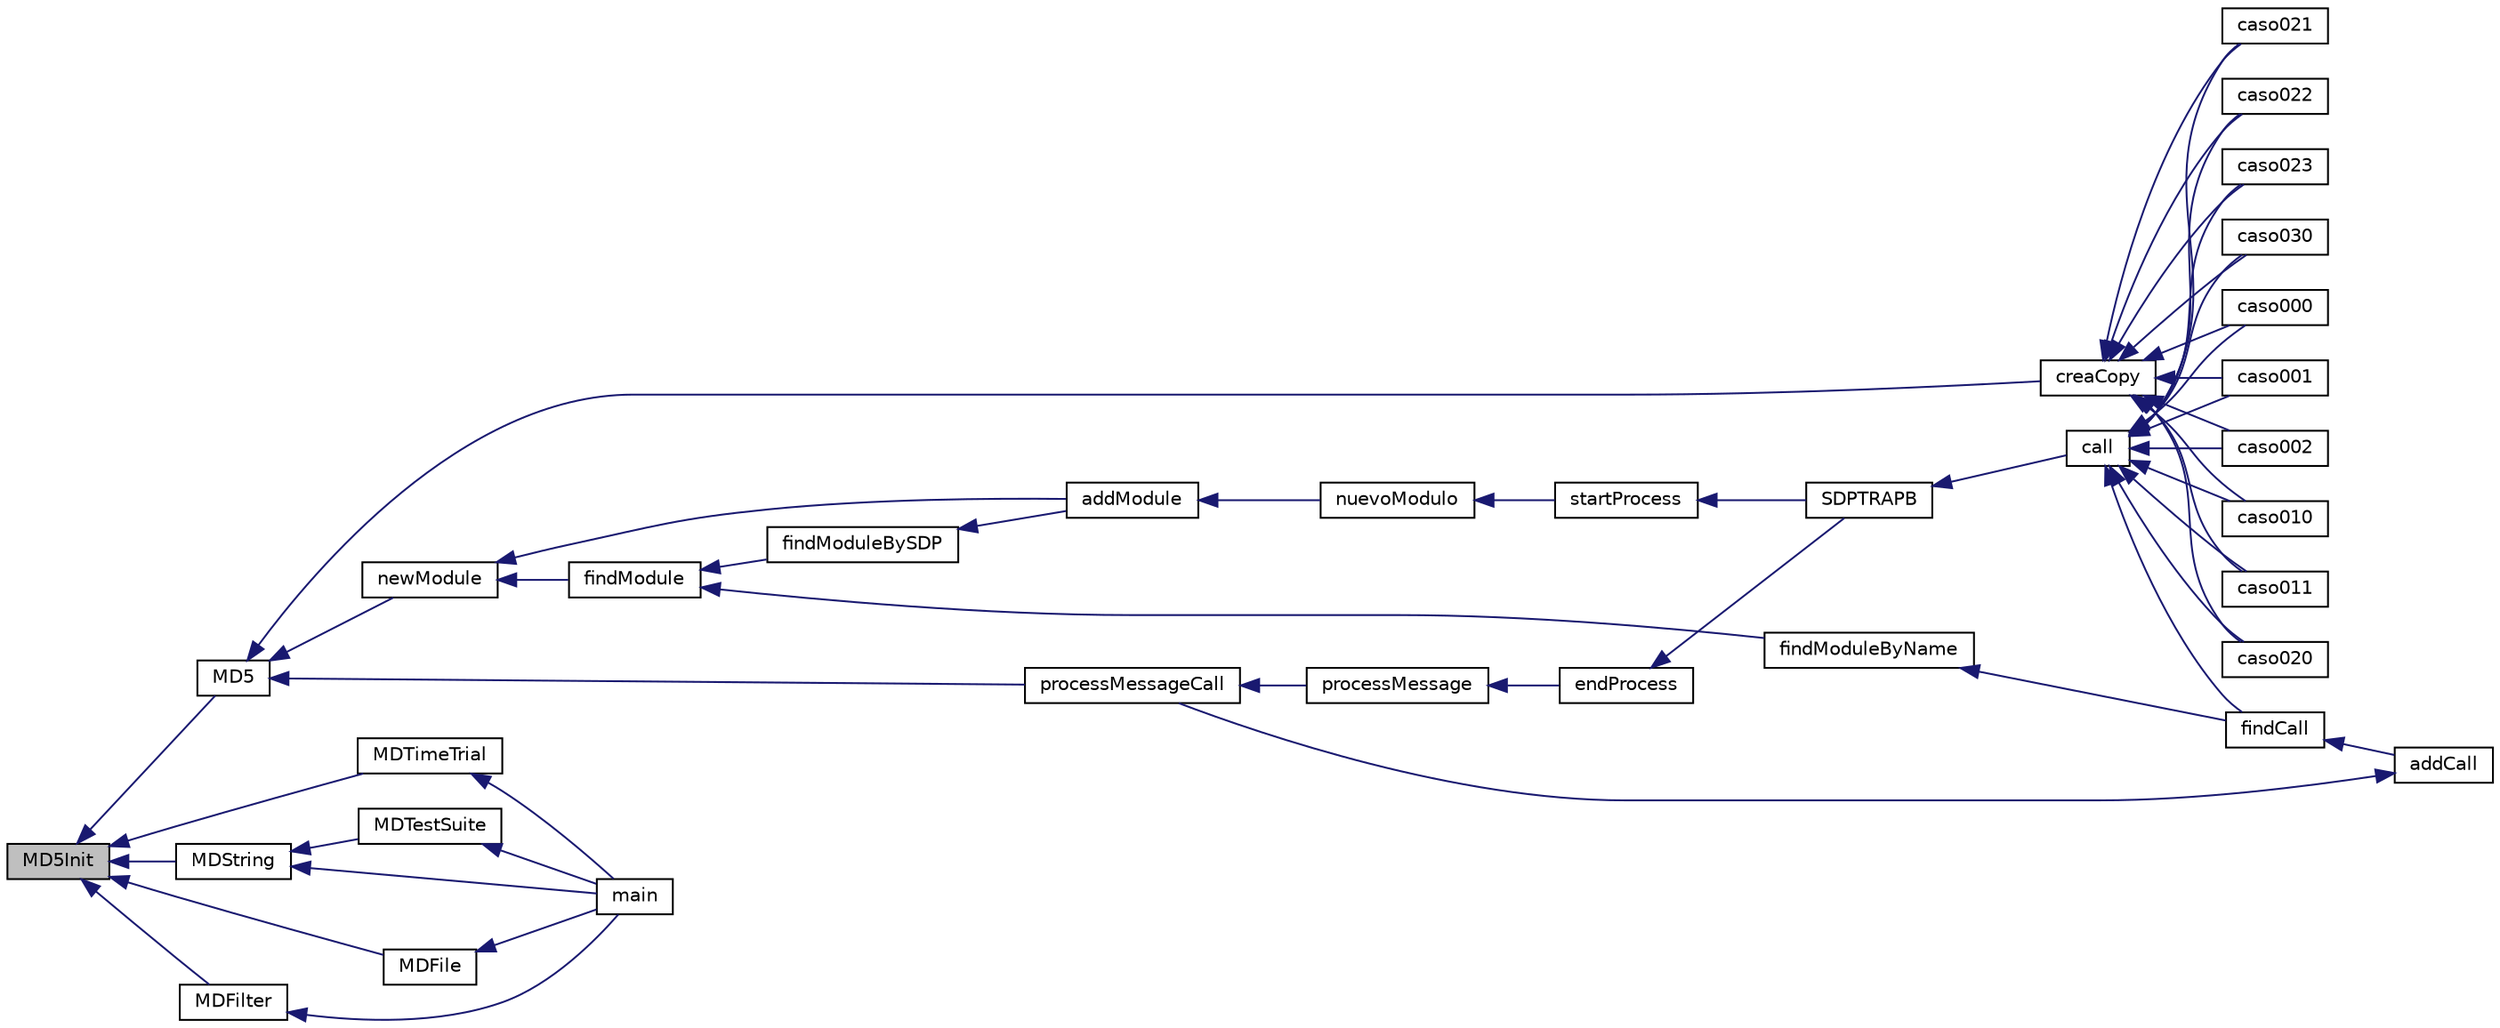 digraph "MD5Init"
{
  edge [fontname="Helvetica",fontsize="10",labelfontname="Helvetica",labelfontsize="10"];
  node [fontname="Helvetica",fontsize="10",shape=record];
  rankdir="LR";
  Node1 [label="MD5Init",height=0.2,width=0.4,color="black", fillcolor="grey75", style="filled", fontcolor="black"];
  Node1 -> Node2 [dir="back",color="midnightblue",fontsize="10",style="solid"];
  Node2 [label="MD5",height=0.2,width=0.4,color="black", fillcolor="white", style="filled",URL="$md5_8c.html#aa75a1419e565ea619428681420b59179"];
  Node2 -> Node3 [dir="back",color="midnightblue",fontsize="10",style="solid"];
  Node3 [label="processMessageCall",height=0.2,width=0.4,color="black", fillcolor="white", style="filled",URL="$messages_8c.html#a5c4b5bc4bbd5b78371891b44033225b2"];
  Node3 -> Node4 [dir="back",color="midnightblue",fontsize="10",style="solid"];
  Node4 [label="processMessage",height=0.2,width=0.4,color="black", fillcolor="white", style="filled",URL="$messages_8c.html#ad9a5bcb8859dbde9b0a6029b344b68cd"];
  Node4 -> Node5 [dir="back",color="midnightblue",fontsize="10",style="solid"];
  Node5 [label="endProcess",height=0.2,width=0.4,color="black", fillcolor="white", style="filled",URL="$_s_d_p_t_r_a_p_b_8c.html#aa42745580a553732a3f221db4d209801"];
  Node5 -> Node6 [dir="back",color="midnightblue",fontsize="10",style="solid"];
  Node6 [label="SDPTRAPB",height=0.2,width=0.4,color="black", fillcolor="white", style="filled",URL="$_s_d_p_t_r_a_p_b_8c.html#ae94cd489111188c3ccda942c856494f2"];
  Node6 -> Node7 [dir="back",color="midnightblue",fontsize="10",style="solid"];
  Node7 [label="call",height=0.2,width=0.4,color="black", fillcolor="white", style="filled",URL="$tst_functions_8c.html#ad404106300a4eba7630fc7a2b62dbd2e"];
  Node7 -> Node8 [dir="back",color="midnightblue",fontsize="10",style="solid"];
  Node8 [label="findCall",height=0.2,width=0.4,color="black", fillcolor="white", style="filled",URL="$modulos_8c.html#af7747e73680c46384ec80d5969c9b9d1"];
  Node8 -> Node9 [dir="back",color="midnightblue",fontsize="10",style="solid"];
  Node9 [label="addCall",height=0.2,width=0.4,color="black", fillcolor="white", style="filled",URL="$modulos_8c.html#a99eadd22b499b79658bd8b0ae82dd7bc"];
  Node9 -> Node3 [dir="back",color="midnightblue",fontsize="10",style="solid"];
  Node7 -> Node10 [dir="back",color="midnightblue",fontsize="10",style="solid"];
  Node10 [label="caso000",height=0.2,width=0.4,color="black", fillcolor="white", style="filled",URL="$tst_s_d_p_t_r_a_p_b_8c.html#a381922e0850fcf295cfa6ca4dad8e285"];
  Node7 -> Node11 [dir="back",color="midnightblue",fontsize="10",style="solid"];
  Node11 [label="caso001",height=0.2,width=0.4,color="black", fillcolor="white", style="filled",URL="$tst_s_d_p_t_r_a_p_b_8c.html#a530596048334769452fab0e8f132bd44"];
  Node7 -> Node12 [dir="back",color="midnightblue",fontsize="10",style="solid"];
  Node12 [label="caso002",height=0.2,width=0.4,color="black", fillcolor="white", style="filled",URL="$tst_s_d_p_t_r_a_p_b_8c.html#a6e2f28ac6331108f847b605da8ef7351"];
  Node7 -> Node13 [dir="back",color="midnightblue",fontsize="10",style="solid"];
  Node13 [label="caso010",height=0.2,width=0.4,color="black", fillcolor="white", style="filled",URL="$tst_s_d_p_t_r_a_p_b_8c.html#a74626e82b5be595c8e6853ddc0e436a0"];
  Node7 -> Node14 [dir="back",color="midnightblue",fontsize="10",style="solid"];
  Node14 [label="caso011",height=0.2,width=0.4,color="black", fillcolor="white", style="filled",URL="$tst_s_d_p_t_r_a_p_b_8c.html#ad315708b0cab72bf623f95a02cbf75eb"];
  Node7 -> Node15 [dir="back",color="midnightblue",fontsize="10",style="solid"];
  Node15 [label="caso020",height=0.2,width=0.4,color="black", fillcolor="white", style="filled",URL="$tst_s_d_p_t_r_a_p_b_8c.html#a0c86ec40714c6787c5cd5a514c7e2718"];
  Node7 -> Node16 [dir="back",color="midnightblue",fontsize="10",style="solid"];
  Node16 [label="caso021",height=0.2,width=0.4,color="black", fillcolor="white", style="filled",URL="$tst_s_d_p_t_r_a_p_b_8c.html#af57a1d8f4e576fac7358ea0215f335dd"];
  Node7 -> Node17 [dir="back",color="midnightblue",fontsize="10",style="solid"];
  Node17 [label="caso022",height=0.2,width=0.4,color="black", fillcolor="white", style="filled",URL="$tst_s_d_p_t_r_a_p_b_8c.html#a86e1803103de1b087599a1de20fa7618"];
  Node7 -> Node18 [dir="back",color="midnightblue",fontsize="10",style="solid"];
  Node18 [label="caso023",height=0.2,width=0.4,color="black", fillcolor="white", style="filled",URL="$tst_s_d_p_t_r_a_p_b_8c.html#a612b8af967a54e1d0b570a87d5638071"];
  Node7 -> Node19 [dir="back",color="midnightblue",fontsize="10",style="solid"];
  Node19 [label="caso030",height=0.2,width=0.4,color="black", fillcolor="white", style="filled",URL="$tst_s_d_p_t_r_a_p_b_8c.html#a3105d5232d7968ec5f04e434bc9dcac5"];
  Node2 -> Node20 [dir="back",color="midnightblue",fontsize="10",style="solid"];
  Node20 [label="newModule",height=0.2,width=0.4,color="black", fillcolor="white", style="filled",URL="$modulos_8c.html#a657a11252bee2a30b2e2f4e355badb3c"];
  Node20 -> Node21 [dir="back",color="midnightblue",fontsize="10",style="solid"];
  Node21 [label="addModule",height=0.2,width=0.4,color="black", fillcolor="white", style="filled",URL="$modulos_8c.html#a3f474d9711cf3cb795b314712a2e3ac0"];
  Node21 -> Node22 [dir="back",color="midnightblue",fontsize="10",style="solid"];
  Node22 [label="nuevoModulo",height=0.2,width=0.4,color="black", fillcolor="white", style="filled",URL="$_s_d_p_t_r_a_p_b_8c.html#a004616c530a9e96c121bf5aa81198eab"];
  Node22 -> Node23 [dir="back",color="midnightblue",fontsize="10",style="solid"];
  Node23 [label="startProcess",height=0.2,width=0.4,color="black", fillcolor="white", style="filled",URL="$_s_d_p_t_r_a_p_b_8c.html#ad67bdaaddcfa1424dad31c0b8187f829"];
  Node23 -> Node6 [dir="back",color="midnightblue",fontsize="10",style="solid"];
  Node20 -> Node24 [dir="back",color="midnightblue",fontsize="10",style="solid"];
  Node24 [label="findModule",height=0.2,width=0.4,color="black", fillcolor="white", style="filled",URL="$modulos_8c.html#a5529cc590957e9d813dbb71bc4db9dec"];
  Node24 -> Node25 [dir="back",color="midnightblue",fontsize="10",style="solid"];
  Node25 [label="findModuleBySDP",height=0.2,width=0.4,color="black", fillcolor="white", style="filled",URL="$modulos_8c.html#a0630639814484d4f148b8cb775499550"];
  Node25 -> Node21 [dir="back",color="midnightblue",fontsize="10",style="solid"];
  Node24 -> Node26 [dir="back",color="midnightblue",fontsize="10",style="solid"];
  Node26 [label="findModuleByName",height=0.2,width=0.4,color="black", fillcolor="white", style="filled",URL="$modulos_8c.html#aef1a885b24ebab07006ab20c1ad7eb00"];
  Node26 -> Node8 [dir="back",color="midnightblue",fontsize="10",style="solid"];
  Node2 -> Node27 [dir="back",color="midnightblue",fontsize="10",style="solid"];
  Node27 [label="creaCopy",height=0.2,width=0.4,color="black", fillcolor="white", style="filled",URL="$tst_functions_8c.html#af1c72887284ee2f2a9da6ed8fabbec93"];
  Node27 -> Node10 [dir="back",color="midnightblue",fontsize="10",style="solid"];
  Node27 -> Node11 [dir="back",color="midnightblue",fontsize="10",style="solid"];
  Node27 -> Node12 [dir="back",color="midnightblue",fontsize="10",style="solid"];
  Node27 -> Node13 [dir="back",color="midnightblue",fontsize="10",style="solid"];
  Node27 -> Node14 [dir="back",color="midnightblue",fontsize="10",style="solid"];
  Node27 -> Node15 [dir="back",color="midnightblue",fontsize="10",style="solid"];
  Node27 -> Node16 [dir="back",color="midnightblue",fontsize="10",style="solid"];
  Node27 -> Node17 [dir="back",color="midnightblue",fontsize="10",style="solid"];
  Node27 -> Node18 [dir="back",color="midnightblue",fontsize="10",style="solid"];
  Node27 -> Node19 [dir="back",color="midnightblue",fontsize="10",style="solid"];
  Node1 -> Node28 [dir="back",color="midnightblue",fontsize="10",style="solid"];
  Node28 [label="MDTimeTrial",height=0.2,width=0.4,color="black", fillcolor="white", style="filled",URL="$tst_m_d5_8c.html#a83d693f06f410dfae0fa07bdb784c413"];
  Node28 -> Node29 [dir="back",color="midnightblue",fontsize="10",style="solid"];
  Node29 [label="main",height=0.2,width=0.4,color="black", fillcolor="white", style="filled",URL="$tst_m_d5_8c.html#a91a3bbcc7eb26e8695255b2795d6e46f"];
  Node1 -> Node30 [dir="back",color="midnightblue",fontsize="10",style="solid"];
  Node30 [label="MDString",height=0.2,width=0.4,color="black", fillcolor="white", style="filled",URL="$tst_m_d5_8c.html#a3d43fd786c8df636396a9b720ad6e56b"];
  Node30 -> Node31 [dir="back",color="midnightblue",fontsize="10",style="solid"];
  Node31 [label="MDTestSuite",height=0.2,width=0.4,color="black", fillcolor="white", style="filled",URL="$tst_m_d5_8c.html#ac6ee08a44f4f1b5cd7a7bd3cb1e3fb74"];
  Node31 -> Node29 [dir="back",color="midnightblue",fontsize="10",style="solid"];
  Node30 -> Node29 [dir="back",color="midnightblue",fontsize="10",style="solid"];
  Node1 -> Node32 [dir="back",color="midnightblue",fontsize="10",style="solid"];
  Node32 [label="MDFile",height=0.2,width=0.4,color="black", fillcolor="white", style="filled",URL="$tst_m_d5_8c.html#a36f40dab09c3cfc6a28461c2973c2547"];
  Node32 -> Node29 [dir="back",color="midnightblue",fontsize="10",style="solid"];
  Node1 -> Node33 [dir="back",color="midnightblue",fontsize="10",style="solid"];
  Node33 [label="MDFilter",height=0.2,width=0.4,color="black", fillcolor="white", style="filled",URL="$tst_m_d5_8c.html#ab0cd45c6de89d86ab42945f36a05253f"];
  Node33 -> Node29 [dir="back",color="midnightblue",fontsize="10",style="solid"];
}
